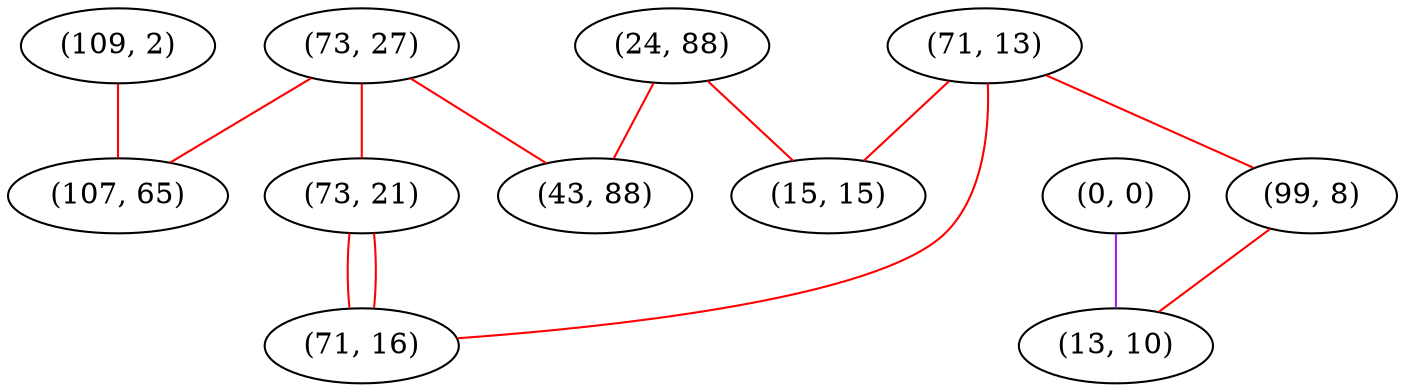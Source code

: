 graph "" {
"(73, 27)";
"(109, 2)";
"(73, 21)";
"(71, 13)";
"(107, 65)";
"(99, 8)";
"(24, 88)";
"(71, 16)";
"(43, 88)";
"(0, 0)";
"(13, 10)";
"(15, 15)";
"(73, 27)" -- "(43, 88)"  [color=red, key=0, weight=1];
"(73, 27)" -- "(73, 21)"  [color=red, key=0, weight=1];
"(73, 27)" -- "(107, 65)"  [color=red, key=0, weight=1];
"(109, 2)" -- "(107, 65)"  [color=red, key=0, weight=1];
"(73, 21)" -- "(71, 16)"  [color=red, key=0, weight=1];
"(73, 21)" -- "(71, 16)"  [color=red, key=1, weight=1];
"(71, 13)" -- "(99, 8)"  [color=red, key=0, weight=1];
"(71, 13)" -- "(71, 16)"  [color=red, key=0, weight=1];
"(71, 13)" -- "(15, 15)"  [color=red, key=0, weight=1];
"(99, 8)" -- "(13, 10)"  [color=red, key=0, weight=1];
"(24, 88)" -- "(43, 88)"  [color=red, key=0, weight=1];
"(24, 88)" -- "(15, 15)"  [color=red, key=0, weight=1];
"(0, 0)" -- "(13, 10)"  [color=purple, key=0, weight=4];
}
